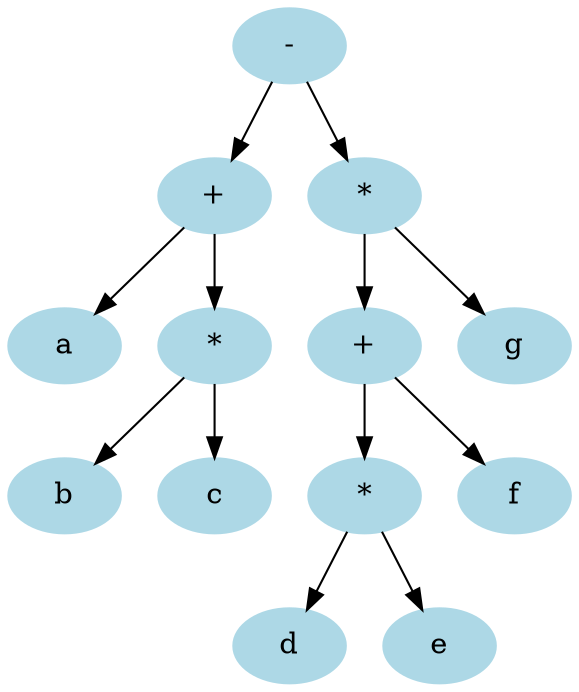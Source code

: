digraph G {
m[color = lightblue, style = filled, label= "-"];
e[color = lightblue, style = filled, label= "+"];
m->e
e[color = lightblue, style = filled, label= "+"];
a[color = lightblue, style = filled, label= "a"];
e->a
e[color = lightblue, style = filled, label= "+"];
d[color = lightblue, style = filled, label= "*"];
e->d
d[color = lightblue, style = filled, label= "*"];
b[color = lightblue, style = filled, label= "b"];
d->b
d[color = lightblue, style = filled, label= "*"];
c[color = lightblue, style = filled, label= "c"];
d->c
m[color = lightblue, style = filled, label= "-"];
l[color = lightblue, style = filled, label= "*"];
m->l
l[color = lightblue, style = filled, label= "*"];
j[color = lightblue, style = filled, label= "+"];
l->j
j[color = lightblue, style = filled, label= "+"];
h[color = lightblue, style = filled, label= "*"];
j->h
h[color = lightblue, style = filled, label= "*"];
f[color = lightblue, style = filled, label= "d"];
h->f
h[color = lightblue, style = filled, label= "*"];
g[color = lightblue, style = filled, label= "e"];
h->g
j[color = lightblue, style = filled, label= "+"];
i[color = lightblue, style = filled, label= "f"];
j->i
l[color = lightblue, style = filled, label= "*"];
k[color = lightblue, style = filled, label= "g"];
l->k
}